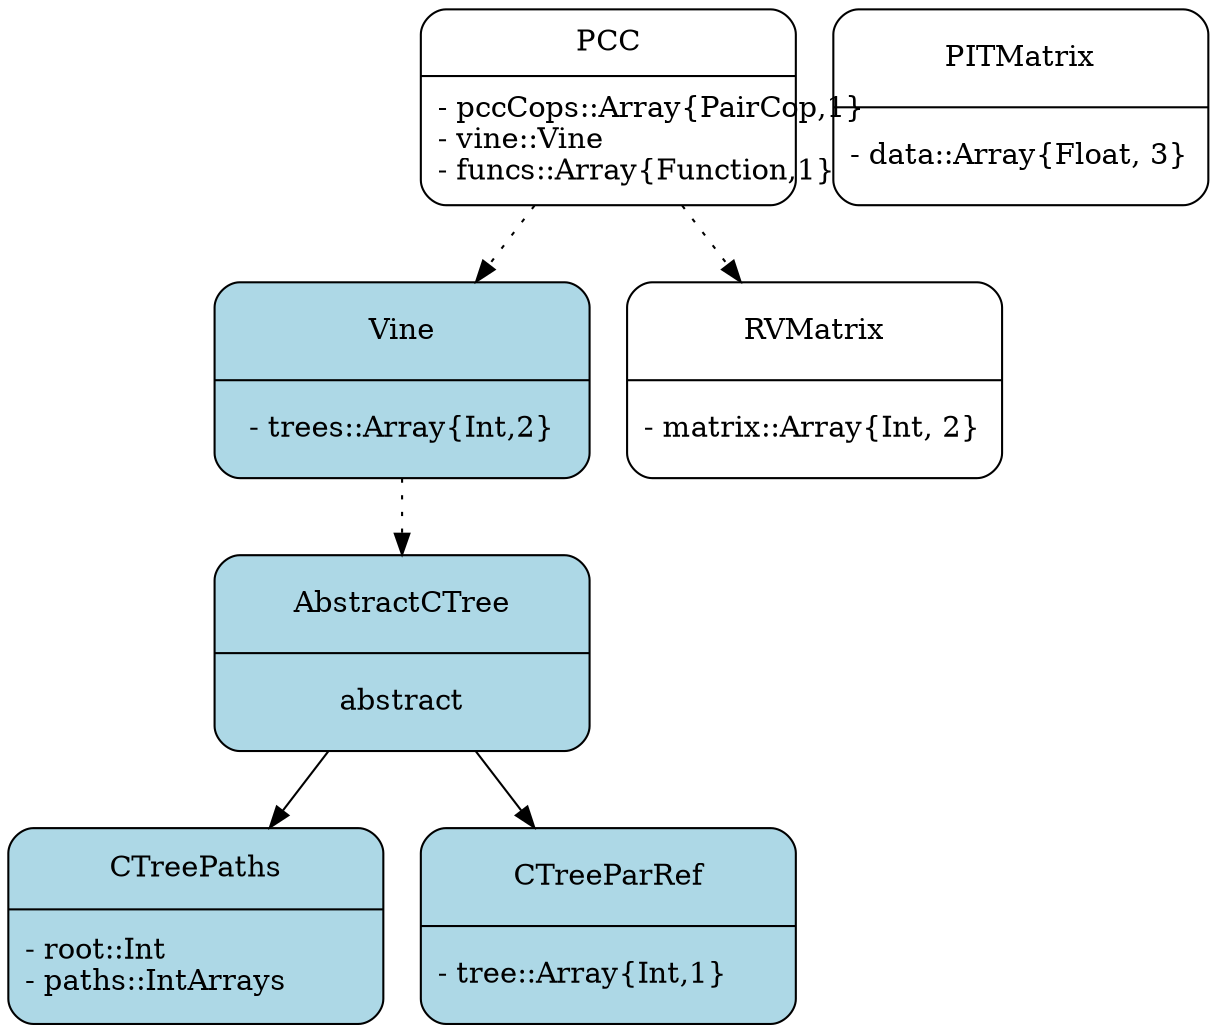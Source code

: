 digraph G {

node [shape=Mrecord; fixedsize=true; height=1.3; width=2.5];

pcc [label="{PCC | - pccCops::Array\{PairCop,1\}\l- vine::Vine\l- funcs::Array\{Function,1\}\l}"];

vine [label="{Vine | - trees::Array\{Int,2\}}"; fillcolor="lightblue"; style=filled]

pitmatr [label="{PITMatrix | - data::Array\{Float, 3\}\l}"]

rvmatr [label="{RVMatrix | - matrix::Array\{Int, 2\}\l}"]

abstractctree [label="{AbstractCTree | abstract }"; fillcolor="lightblue"; style=filled]

ctreepaths [label="{CTreePaths | - root::Int\l- paths::IntArrays\l}"; fillcolor="lightblue"; style=filled]
ctreeparref [label="{CTreeParRef | - tree::Array\{Int,1\}\l}"; fillcolor="lightblue"; style=filled]

pcc -> vine [style=dotted];

pcc -> rvmatr [style=dotted];

vine -> abstractctree [style=dotted];

abstractctree -> ctreepaths;
abstractctree -> ctreeparref;

}
